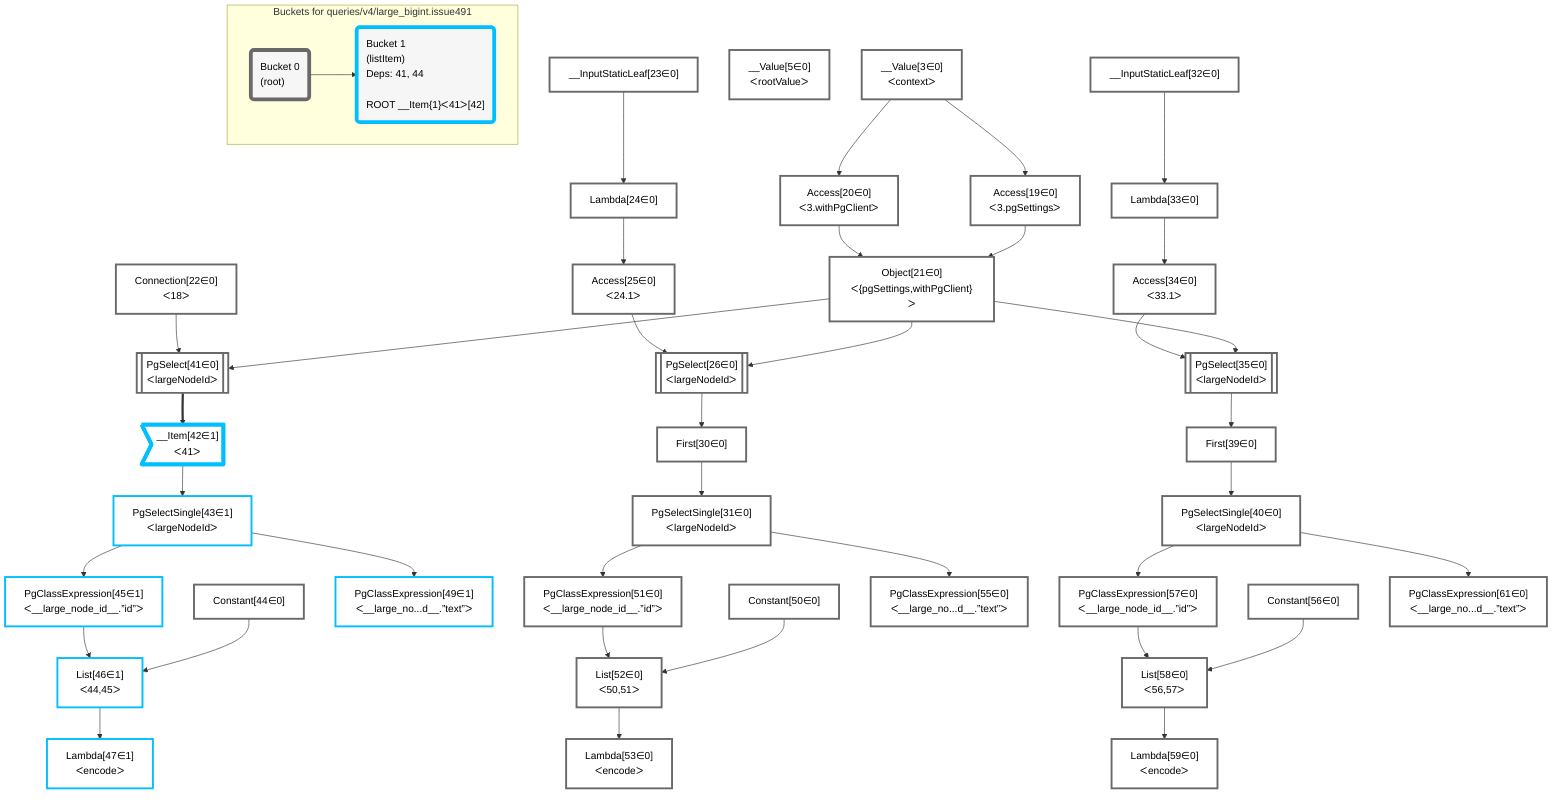 graph TD
    classDef path fill:#eee,stroke:#000,color:#000
    classDef plan fill:#fff,stroke-width:3px,color:#000
    classDef itemplan fill:#fff,stroke-width:6px,color:#000
    classDef sideeffectplan fill:#f00,stroke-width:6px,color:#000
    classDef bucket fill:#f6f6f6,color:#000,stroke-width:6px,text-align:left


    %% define steps
    __Value3["__Value[3∈0]<br />ᐸcontextᐳ"]:::plan
    __Value5["__Value[5∈0]<br />ᐸrootValueᐳ"]:::plan
    Access19["Access[19∈0]<br />ᐸ3.pgSettingsᐳ"]:::plan
    Access20["Access[20∈0]<br />ᐸ3.withPgClientᐳ"]:::plan
    Object21["Object[21∈0]<br />ᐸ{pgSettings,withPgClient}ᐳ"]:::plan
    Connection22["Connection[22∈0]<br />ᐸ18ᐳ"]:::plan
    __InputStaticLeaf23["__InputStaticLeaf[23∈0]"]:::plan
    Lambda24["Lambda[24∈0]"]:::plan
    Access25["Access[25∈0]<br />ᐸ24.1ᐳ"]:::plan
    PgSelect26[["PgSelect[26∈0]<br />ᐸlargeNodeIdᐳ"]]:::plan
    First30["First[30∈0]"]:::plan
    PgSelectSingle31["PgSelectSingle[31∈0]<br />ᐸlargeNodeIdᐳ"]:::plan
    __InputStaticLeaf32["__InputStaticLeaf[32∈0]"]:::plan
    Lambda33["Lambda[33∈0]"]:::plan
    Access34["Access[34∈0]<br />ᐸ33.1ᐳ"]:::plan
    PgSelect35[["PgSelect[35∈0]<br />ᐸlargeNodeIdᐳ"]]:::plan
    First39["First[39∈0]"]:::plan
    PgSelectSingle40["PgSelectSingle[40∈0]<br />ᐸlargeNodeIdᐳ"]:::plan
    PgSelect41[["PgSelect[41∈0]<br />ᐸlargeNodeIdᐳ"]]:::plan
    __Item42>"__Item[42∈1]<br />ᐸ41ᐳ"]:::itemplan
    PgSelectSingle43["PgSelectSingle[43∈1]<br />ᐸlargeNodeIdᐳ"]:::plan
    Constant44["Constant[44∈0]"]:::plan
    PgClassExpression45["PgClassExpression[45∈1]<br />ᐸ__large_node_id__.”id”ᐳ"]:::plan
    List46["List[46∈1]<br />ᐸ44,45ᐳ"]:::plan
    Lambda47["Lambda[47∈1]<br />ᐸencodeᐳ"]:::plan
    PgClassExpression49["PgClassExpression[49∈1]<br />ᐸ__large_no...d__.”text”ᐳ"]:::plan
    Constant50["Constant[50∈0]"]:::plan
    PgClassExpression51["PgClassExpression[51∈0]<br />ᐸ__large_node_id__.”id”ᐳ"]:::plan
    List52["List[52∈0]<br />ᐸ50,51ᐳ"]:::plan
    Lambda53["Lambda[53∈0]<br />ᐸencodeᐳ"]:::plan
    PgClassExpression55["PgClassExpression[55∈0]<br />ᐸ__large_no...d__.”text”ᐳ"]:::plan
    Constant56["Constant[56∈0]"]:::plan
    PgClassExpression57["PgClassExpression[57∈0]<br />ᐸ__large_node_id__.”id”ᐳ"]:::plan
    List58["List[58∈0]<br />ᐸ56,57ᐳ"]:::plan
    Lambda59["Lambda[59∈0]<br />ᐸencodeᐳ"]:::plan
    PgClassExpression61["PgClassExpression[61∈0]<br />ᐸ__large_no...d__.”text”ᐳ"]:::plan

    %% plan dependencies
    __Value3 --> Access19
    __Value3 --> Access20
    Access19 & Access20 --> Object21
    __InputStaticLeaf23 --> Lambda24
    Lambda24 --> Access25
    Object21 & Access25 --> PgSelect26
    PgSelect26 --> First30
    First30 --> PgSelectSingle31
    __InputStaticLeaf32 --> Lambda33
    Lambda33 --> Access34
    Object21 & Access34 --> PgSelect35
    PgSelect35 --> First39
    First39 --> PgSelectSingle40
    Object21 & Connection22 --> PgSelect41
    PgSelect41 ==> __Item42
    __Item42 --> PgSelectSingle43
    PgSelectSingle43 --> PgClassExpression45
    Constant44 & PgClassExpression45 --> List46
    List46 --> Lambda47
    PgSelectSingle43 --> PgClassExpression49
    PgSelectSingle31 --> PgClassExpression51
    Constant50 & PgClassExpression51 --> List52
    List52 --> Lambda53
    PgSelectSingle31 --> PgClassExpression55
    PgSelectSingle40 --> PgClassExpression57
    Constant56 & PgClassExpression57 --> List58
    List58 --> Lambda59
    PgSelectSingle40 --> PgClassExpression61

    %% plan-to-path relationships

    subgraph "Buckets for queries/v4/large_bigint.issue491"
    Bucket0("Bucket 0<br />(root)"):::bucket
    classDef bucket0 stroke:#696969
    class Bucket0,__Value3,__Value5,Access19,Access20,Object21,Connection22,__InputStaticLeaf23,Lambda24,Access25,PgSelect26,First30,PgSelectSingle31,__InputStaticLeaf32,Lambda33,Access34,PgSelect35,First39,PgSelectSingle40,PgSelect41,Constant44,Constant50,PgClassExpression51,List52,Lambda53,PgClassExpression55,Constant56,PgClassExpression57,List58,Lambda59,PgClassExpression61 bucket0
    Bucket1("Bucket 1<br />(listItem)<br />Deps: 41, 44<br /><br />ROOT __Item{1}ᐸ41ᐳ[42]"):::bucket
    classDef bucket1 stroke:#00bfff
    class Bucket1,__Item42,PgSelectSingle43,PgClassExpression45,List46,Lambda47,PgClassExpression49 bucket1
    Bucket0 --> Bucket1
    end